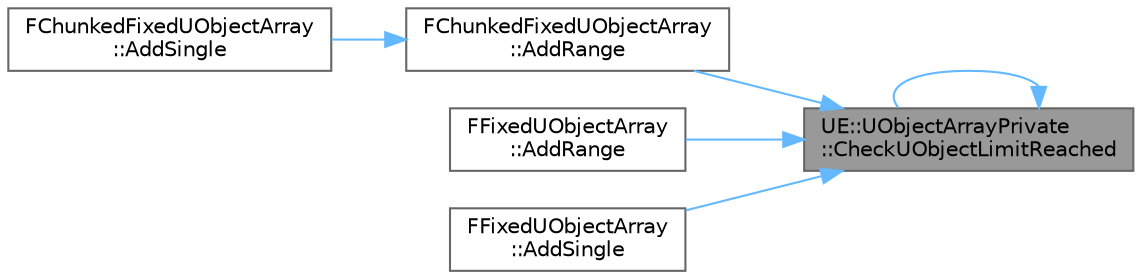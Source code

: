 digraph "UE::UObjectArrayPrivate::CheckUObjectLimitReached"
{
 // INTERACTIVE_SVG=YES
 // LATEX_PDF_SIZE
  bgcolor="transparent";
  edge [fontname=Helvetica,fontsize=10,labelfontname=Helvetica,labelfontsize=10];
  node [fontname=Helvetica,fontsize=10,shape=box,height=0.2,width=0.4];
  rankdir="RL";
  Node1 [id="Node000001",label="UE::UObjectArrayPrivate\l::CheckUObjectLimitReached",height=0.2,width=0.4,color="gray40", fillcolor="grey60", style="filled", fontcolor="black",tooltip=" "];
  Node1 -> Node2 [id="edge1_Node000001_Node000002",dir="back",color="steelblue1",style="solid",tooltip=" "];
  Node2 [id="Node000002",label="FChunkedFixedUObjectArray\l::AddRange",height=0.2,width=0.4,color="grey40", fillcolor="white", style="filled",URL="$dd/d95/classFChunkedFixedUObjectArray.html#a96c05fcd4c0c6bb51b6072ffef618e70",tooltip=" "];
  Node2 -> Node3 [id="edge2_Node000002_Node000003",dir="back",color="steelblue1",style="solid",tooltip=" "];
  Node3 [id="Node000003",label="FChunkedFixedUObjectArray\l::AddSingle",height=0.2,width=0.4,color="grey40", fillcolor="white", style="filled",URL="$dd/d95/classFChunkedFixedUObjectArray.html#a7269968449b76409e84cdda50c6983bb",tooltip=" "];
  Node1 -> Node4 [id="edge3_Node000001_Node000004",dir="back",color="steelblue1",style="solid",tooltip=" "];
  Node4 [id="Node000004",label="FFixedUObjectArray\l::AddRange",height=0.2,width=0.4,color="grey40", fillcolor="white", style="filled",URL="$db/d4d/classFFixedUObjectArray.html#a2a33e166c920f2527c464d17a79ddaf9",tooltip=" "];
  Node1 -> Node5 [id="edge4_Node000001_Node000005",dir="back",color="steelblue1",style="solid",tooltip=" "];
  Node5 [id="Node000005",label="FFixedUObjectArray\l::AddSingle",height=0.2,width=0.4,color="grey40", fillcolor="white", style="filled",URL="$db/d4d/classFFixedUObjectArray.html#a3f82ccd3c46b2d8bd789e6662dd5fd28",tooltip=" "];
  Node1 -> Node1 [id="edge5_Node000001_Node000001",dir="back",color="steelblue1",style="solid",tooltip=" "];
}
